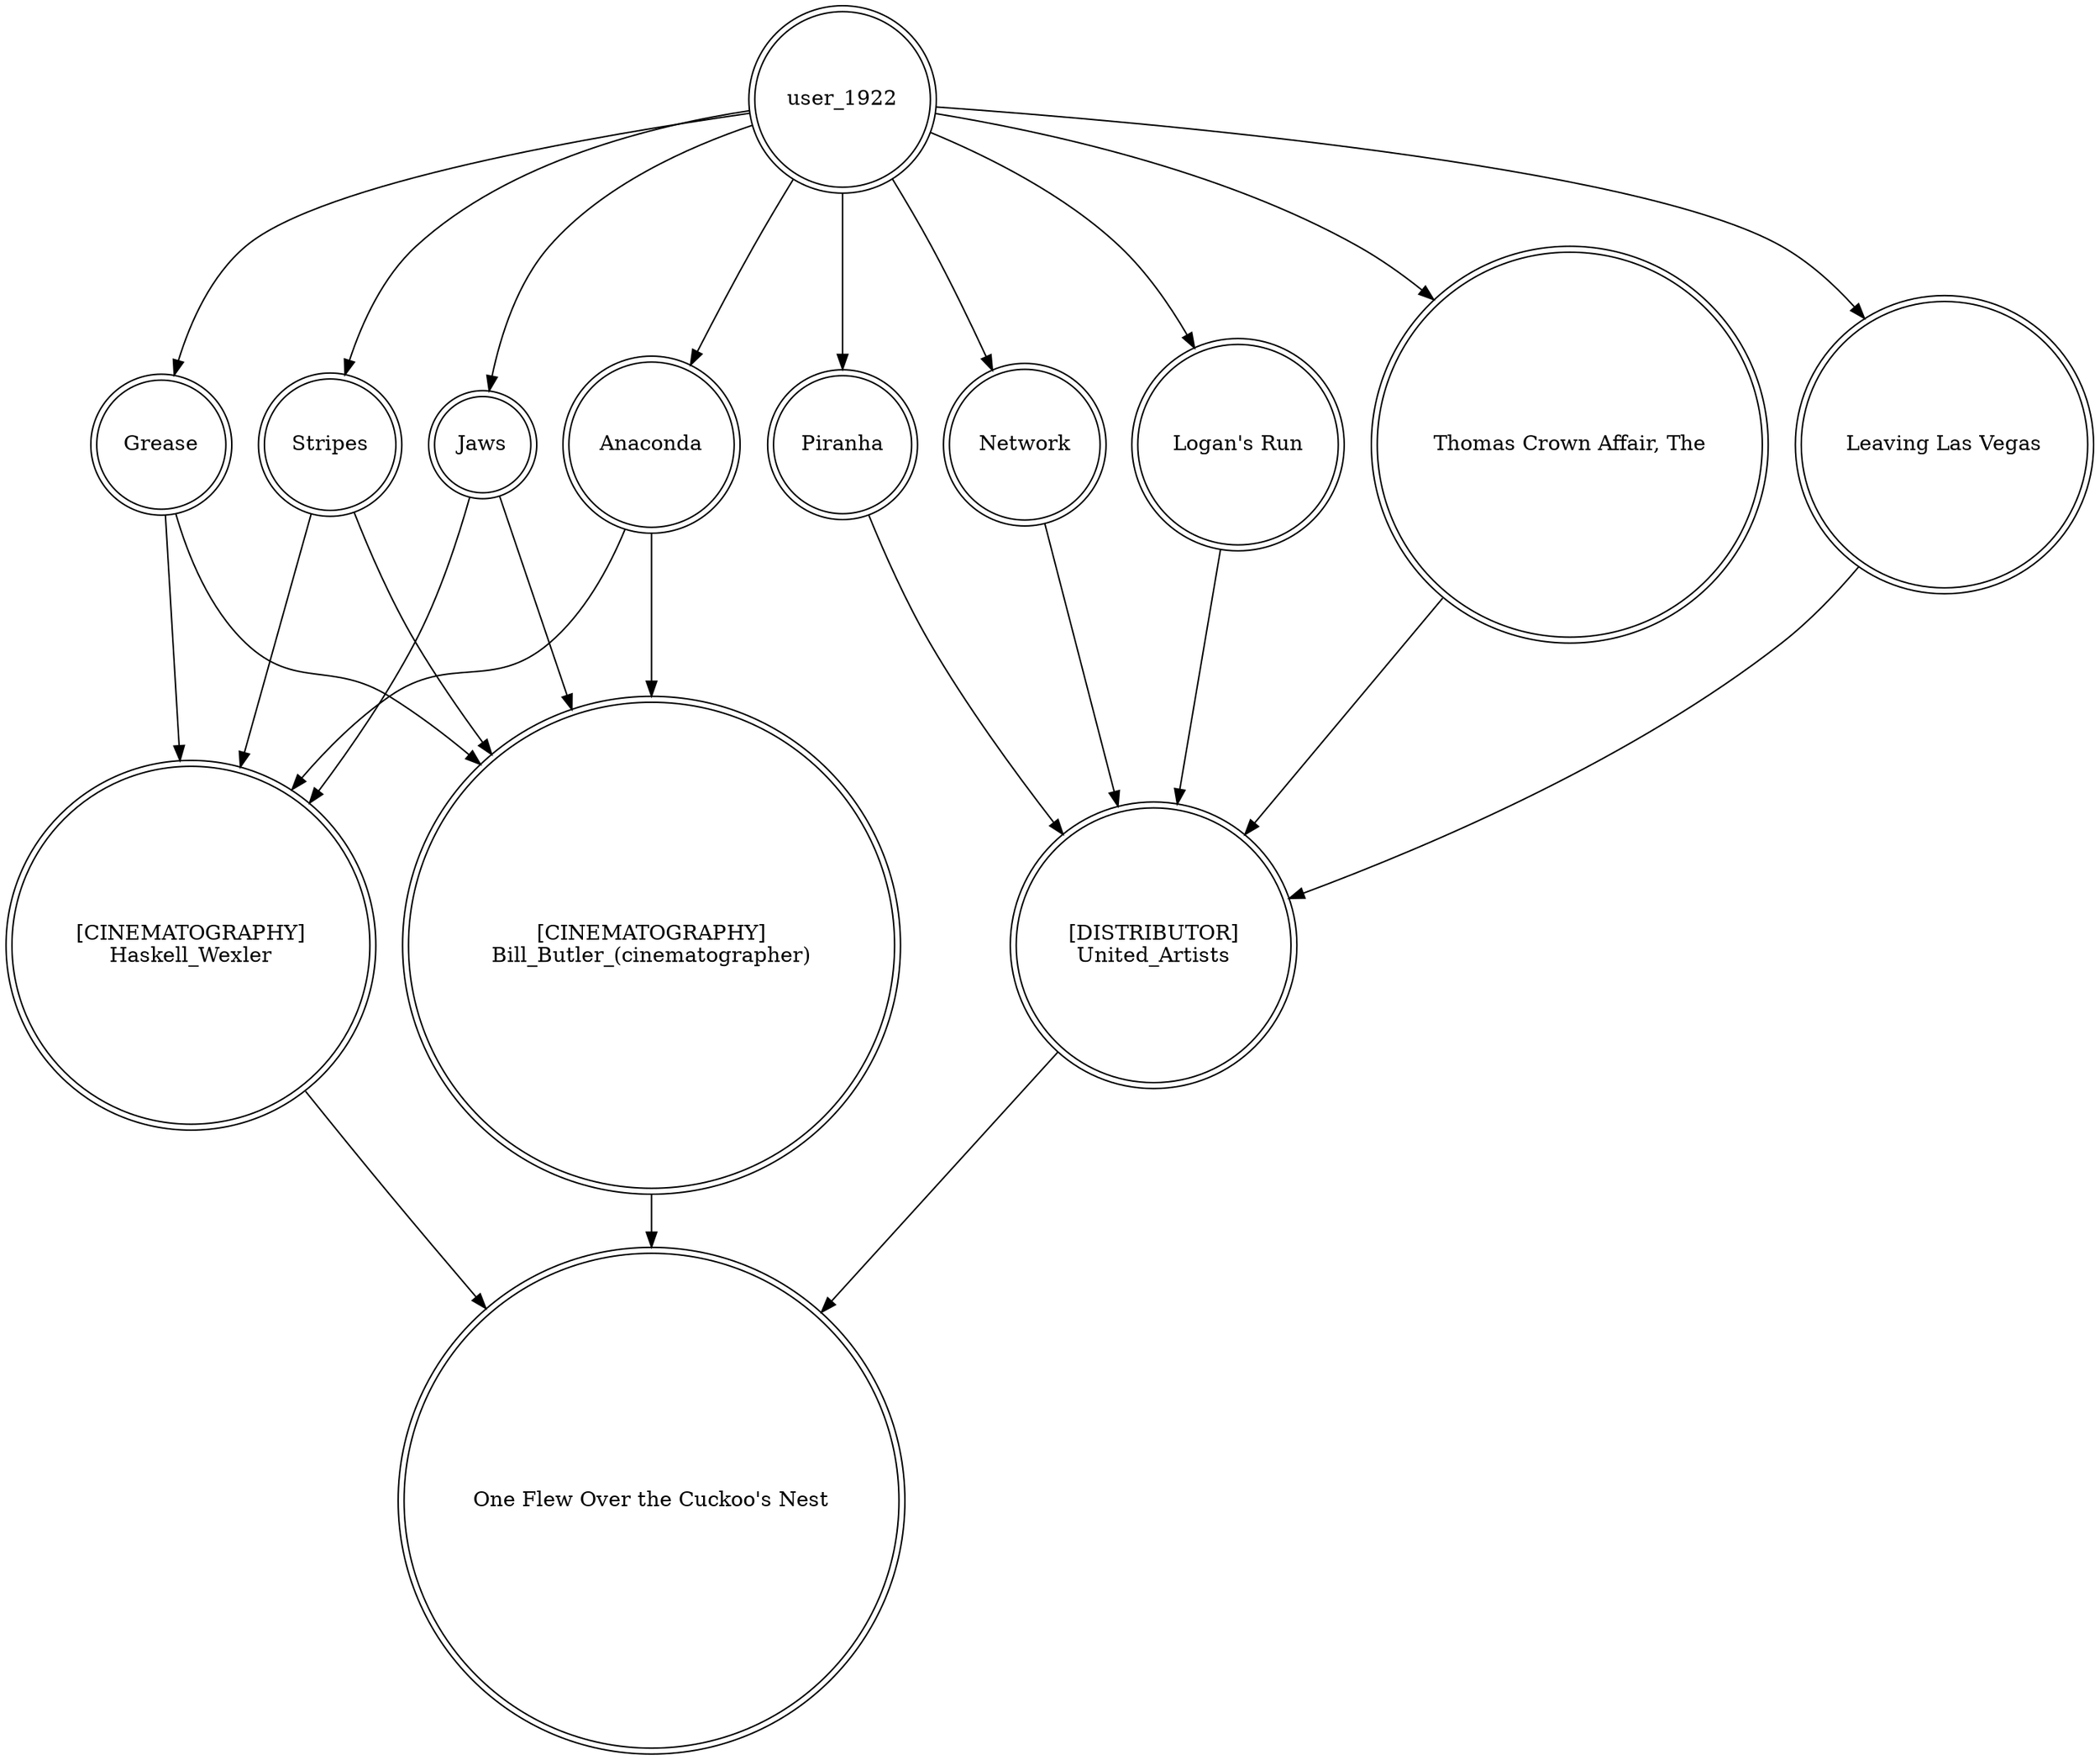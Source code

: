 digraph finite_state_machine {
	node [shape=doublecircle]
	Anaconda -> "[CINEMATOGRAPHY]
Bill_Butler_(cinematographer)"
	Grease -> "[CINEMATOGRAPHY]
Haskell_Wexler"
	"Thomas Crown Affair, The" -> "[DISTRIBUTOR]
United_Artists"
	user_1922 -> "Leaving Las Vegas"
	Grease -> "[CINEMATOGRAPHY]
Bill_Butler_(cinematographer)"
	Piranha -> "[DISTRIBUTOR]
United_Artists"
	"[CINEMATOGRAPHY]
Bill_Butler_(cinematographer)" -> "One Flew Over the Cuckoo's Nest"
	user_1922 -> Network
	user_1922 -> Stripes
	user_1922 -> "Thomas Crown Affair, The"
	user_1922 -> Jaws
	user_1922 -> Grease
	user_1922 -> Anaconda
	user_1922 -> "Logan's Run"
	Anaconda -> "[CINEMATOGRAPHY]
Haskell_Wexler"
	Jaws -> "[CINEMATOGRAPHY]
Bill_Butler_(cinematographer)"
	user_1922 -> Piranha
	Jaws -> "[CINEMATOGRAPHY]
Haskell_Wexler"
	Stripes -> "[CINEMATOGRAPHY]
Haskell_Wexler"
	"Leaving Las Vegas" -> "[DISTRIBUTOR]
United_Artists"
	Stripes -> "[CINEMATOGRAPHY]
Bill_Butler_(cinematographer)"
	"[CINEMATOGRAPHY]
Haskell_Wexler" -> "One Flew Over the Cuckoo's Nest"
	"Logan's Run" -> "[DISTRIBUTOR]
United_Artists"
	Network -> "[DISTRIBUTOR]
United_Artists"
	"[DISTRIBUTOR]
United_Artists" -> "One Flew Over the Cuckoo's Nest"
}
